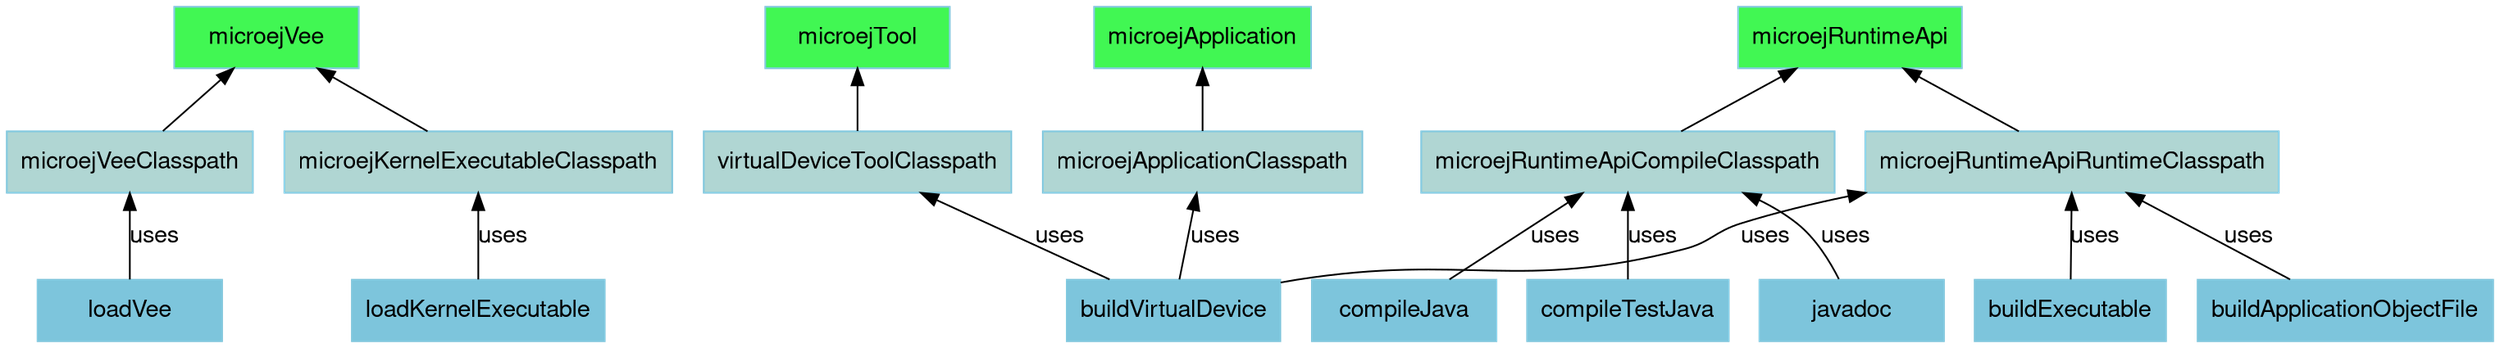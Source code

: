 digraph mygraph {
    rankdir="BT";
    bgcolor="transparent"
    fontname="Helvetica,Arial,sans-serif"
    node [
        shape = box
        width = 1.5
        color = "#7dc5dc"
        style = filled
        fontname="Helvetica,Arial,sans-serif"
    ]
    edge [fontname="Helvetica,Arial,sans-serif"]
    "microejVee" [fillcolor = "#41f753"]
    "microejApplication" [fillcolor = "#41f753"]
    "microejTool" [fillcolor = "#41f753"]
    "microejRuntimeApi" [fillcolor = "#41f753"]
    "microejApplicationClasspath" [fillcolor = "#b0d6d3"]
    "microejVeeClasspath" [fillcolor = "#b0d6d3"]
    "microejKernelExecutableClasspath" [fillcolor = "#b0d6d3"]
    "virtualDeviceToolClasspath" [fillcolor = "#b0d6d3"]
    "microejRuntimeApiCompileClasspath" [fillcolor = "#b0d6d3"]
    "microejRuntimeApiRuntimeClasspath" [fillcolor = "#b0d6d3"]

    "loadVee" -> "microejVeeClasspath" [ label="uses" ]
    "microejVeeClasspath" -> "microejVee"
    "loadKernelExecutable" -> "microejKernelExecutableClasspath" [ label="uses" ]
    "microejKernelExecutableClasspath" -> "microejVee"
    "buildVirtualDevice" -> "microejApplicationClasspath" [ label="uses" ]
    "buildVirtualDevice" -> "virtualDeviceToolClasspath" [ label="uses" ]
    "microejApplicationClasspath" -> "microejApplication"
    "virtualDeviceToolClasspath" -> "microejTool"
    "microejRuntimeApiCompileClasspath" -> "microejRuntimeApi"
    "microejRuntimeApiRuntimeClasspath" -> "microejRuntimeApi"
    "compileJava" -> "microejRuntimeApiCompileClasspath" [ label="uses" ]
    "compileTestJava" -> "microejRuntimeApiCompileClasspath" [ label="uses" ]
    "javadoc" -> "microejRuntimeApiCompileClasspath" [ label="uses" ]
    "buildVirtualDevice" -> "microejRuntimeApiRuntimeClasspath" [ label="uses" ]
    "buildApplicationObjectFile" -> "microejRuntimeApiRuntimeClasspath" [ label="uses" ]
    "buildExecutable" -> "microejRuntimeApiRuntimeClasspath" [ label="uses" ]
}